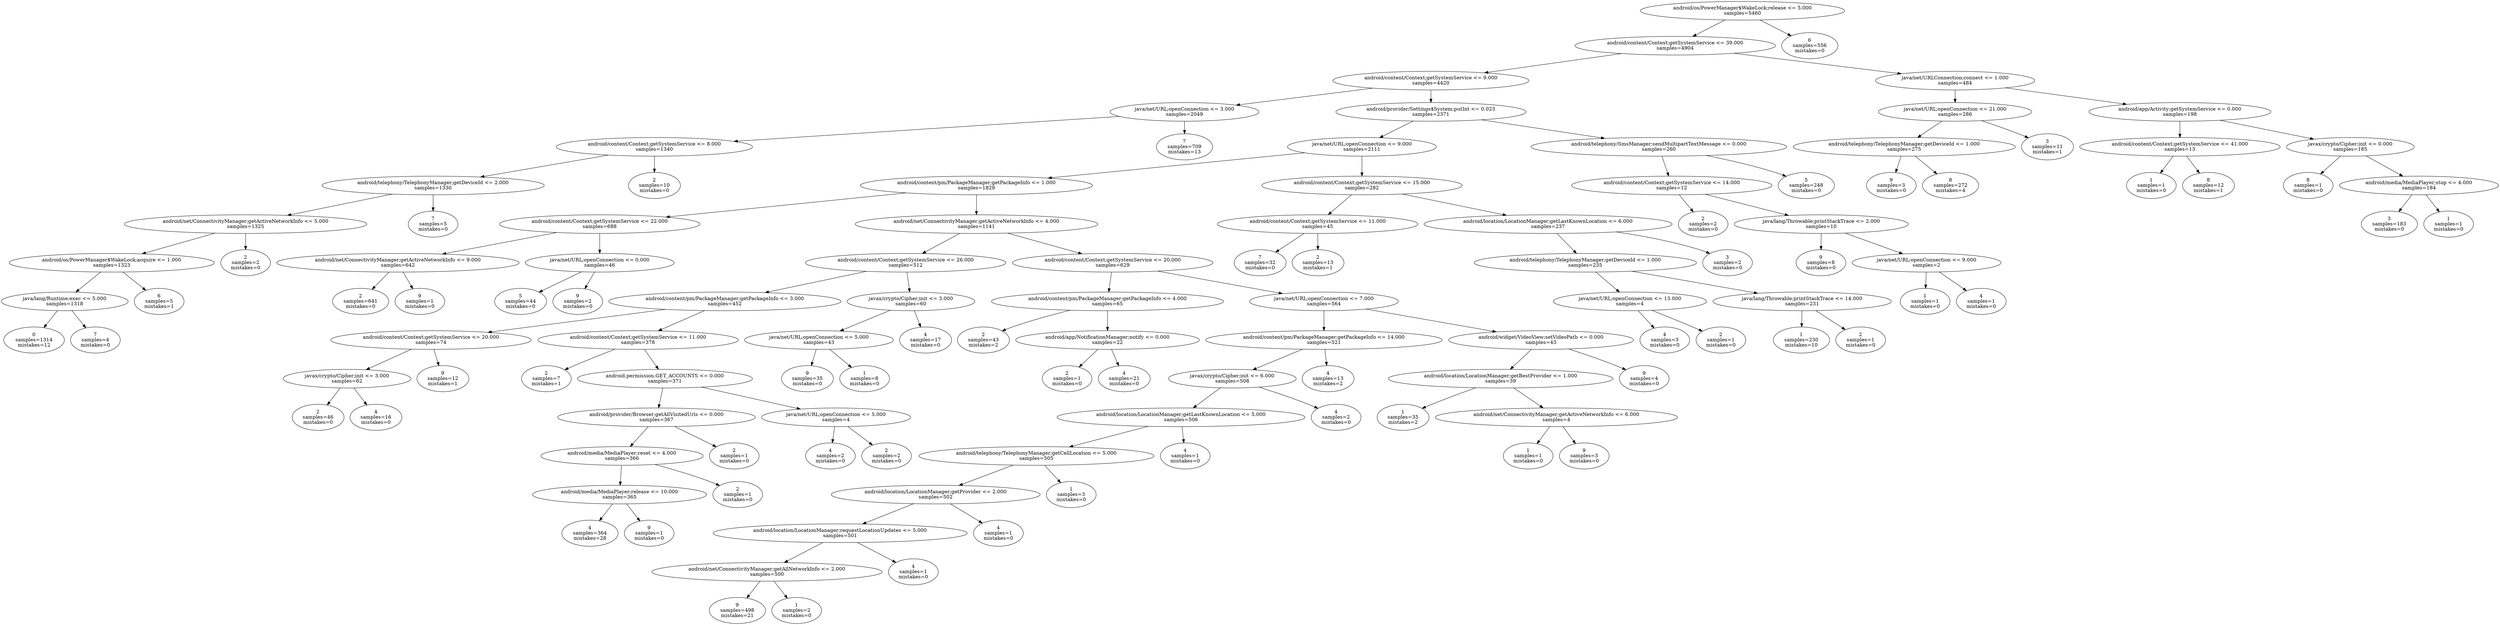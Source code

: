 digraph ClusteringTree {
n_0 [label="android/os/PowerManager$WakeLock;release <= 5.000
samples=\5460"];
n_1 [label="android/content/Context;getSystemService <= 39.000
samples=\4904"];
n_2 [label="6
samples=\556
mistakes=\0"];
n_3 [label="android/content/Context;getSystemService <= 9.000
samples=\4420"];
n_4 [label="java/net/URLConnection;connect <= 1.000
samples=\484"];
n_5 [label="java/net/URL;openConnection <= 3.000
samples=\2049"];
n_6 [label="android/provider/Settings$System;putInt <= 0.023
samples=\2371"];
n_7 [label="java/net/URL;openConnection <= 21.000
samples=\286"];
n_8 [label="android/app/Activity;getSystemService <= 0.000
samples=\198"];
n_9 [label="android/content/Context;getSystemService <= 8.000
samples=\1340"];
n_10 [label="7
samples=\709
mistakes=\13"];
n_11 [label="java/net/URL;openConnection <= 9.000
samples=\2111"];
n_12 [label="android/telephony/SmsManager;sendMultipartTextMessage <= 0.000
samples=\260"];
n_13 [label="android/telephony/TelephonyManager;getDeviceId <= 1.000
samples=\275"];
n_14 [label="3
samples=\11
mistakes=\1"];
n_15 [label="android/content/Context;getSystemService <= 41.000
samples=\13"];
n_16 [label="javax/crypto/Cipher;init <= 0.000
samples=\185"];
n_17 [label="android/telephony/TelephonyManager;getDeviceId <= 2.000
samples=\1330"];
n_18 [label="2
samples=\10
mistakes=\0"];
n_19 [label="android/content/pm/PackageManager;getPackageInfo <= 1.000
samples=\1829"];
n_20 [label="android/content/Context;getSystemService <= 15.000
samples=\282"];
n_21 [label="android/content/Context;getSystemService <= 14.000
samples=\12"];
n_22 [label="5
samples=\248
mistakes=\0"];
n_23 [label="9
samples=\3
mistakes=\0"];
n_24 [label="8
samples=\272
mistakes=\4"];
n_25 [label="1
samples=\1
mistakes=\0"];
n_26 [label="8
samples=\12
mistakes=\1"];
n_27 [label="8
samples=\1
mistakes=\0"];
n_28 [label="android/media/MediaPlayer;stop <= 4.000
samples=\184"];
n_29 [label="android/net/ConnectivityManager;getActiveNetworkInfo <= 5.000
samples=\1325"];
n_30 [label="7
samples=\5
mistakes=\0"];
n_31 [label="android/content/Context;getSystemService <= 22.000
samples=\688"];
n_32 [label="android/net/ConnectivityManager;getActiveNetworkInfo <= 4.000
samples=\1141"];
n_33 [label="android/content/Context;getSystemService <= 11.000
samples=\45"];
n_34 [label="android/location/LocationManager;getLastKnownLocation <= 6.000
samples=\237"];
n_35 [label="2
samples=\2
mistakes=\0"];
n_36 [label="java/lang/Throwable;printStackTrace <= 2.000
samples=\10"];
n_37 [label="3
samples=\183
mistakes=\0"];
n_38 [label="1
samples=\1
mistakes=\0"];
n_39 [label="android/os/PowerManager$WakeLock;acquire <= 1.000
samples=\1323"];
n_40 [label="2
samples=\2
mistakes=\0"];
n_41 [label="android/net/ConnectivityManager;getActiveNetworkInfo <= 9.000
samples=\642"];
n_42 [label="java/net/URL;openConnection <= 0.000
samples=\46"];
n_43 [label="android/content/Context;getSystemService <= 26.000
samples=\512"];
n_44 [label="android/content/Context;getSystemService <= 20.000
samples=\629"];
n_45 [label="7
samples=\32
mistakes=\0"];
n_46 [label="2
samples=\13
mistakes=\1"];
n_47 [label="android/telephony/TelephonyManager;getDeviceId <= 1.000
samples=\235"];
n_48 [label="3
samples=\2
mistakes=\0"];
n_49 [label="9
samples=\8
mistakes=\0"];
n_50 [label="java/net/URL;openConnection <= 9.000
samples=\2"];
n_51 [label="java/lang/Runtime;exec <= 5.000
samples=\1318"];
n_52 [label="6
samples=\5
mistakes=\1"];
n_53 [label="2
samples=\641
mistakes=\0"];
n_54 [label="9
samples=\1
mistakes=\0"];
n_55 [label="5
samples=\44
mistakes=\0"];
n_56 [label="9
samples=\2
mistakes=\0"];
n_57 [label="android/content/pm/PackageManager;getPackageInfo <= 3.000
samples=\452"];
n_58 [label="javax/crypto/Cipher;init <= 3.000
samples=\60"];
n_59 [label="android/content/pm/PackageManager;getPackageInfo <= 4.000
samples=\65"];
n_60 [label="java/net/URL;openConnection <= 7.000
samples=\564"];
n_61 [label="java/net/URL;openConnection <= 13.000
samples=\4"];
n_62 [label="java/lang/Throwable;printStackTrace <= 14.000
samples=\231"];
n_63 [label="1
samples=\1
mistakes=\0"];
n_64 [label="4
samples=\1
mistakes=\0"];
n_65 [label="0
samples=\1314
mistakes=\12"];
n_66 [label="7
samples=\4
mistakes=\0"];
n_67 [label="android/content/Context;getSystemService <= 20.000
samples=\74"];
n_68 [label="android/content/Context;getSystemService <= 11.000
samples=\378"];
n_69 [label="java/net/URL;openConnection <= 5.000
samples=\43"];
n_70 [label="4
samples=\17
mistakes=\0"];
n_71 [label="2
samples=\43
mistakes=\2"];
n_72 [label="android/app/NotificationManager;notify <= 0.000
samples=\22"];
n_73 [label="android/content/pm/PackageManager;getPackageInfo <= 14.000
samples=\521"];
n_74 [label="android/widget/VideoView;setVideoPath <= 0.000
samples=\43"];
n_75 [label="4
samples=\3
mistakes=\0"];
n_76 [label="2
samples=\1
mistakes=\0"];
n_77 [label="1
samples=\230
mistakes=\10"];
n_78 [label="2
samples=\1
mistakes=\0"];
n_79 [label="javax/crypto/Cipher;init <= 3.000
samples=\62"];
n_80 [label="9
samples=\12
mistakes=\1"];
n_81 [label="2
samples=\7
mistakes=\1"];
n_82 [label="android.permission.GET_ACCOUNTS <= 0.000
samples=\371"];
n_83 [label="9
samples=\35
mistakes=\0"];
n_84 [label="1
samples=\8
mistakes=\0"];
n_85 [label="2
samples=\1
mistakes=\0"];
n_86 [label="4
samples=\21
mistakes=\0"];
n_87 [label="javax/crypto/Cipher;init <= 6.000
samples=\508"];
n_88 [label="4
samples=\13
mistakes=\2"];
n_89 [label="android/location/LocationManager;getBestProvider <= 1.000
samples=\39"];
n_90 [label="9
samples=\4
mistakes=\0"];
n_91 [label="2
samples=\46
mistakes=\0"];
n_92 [label="4
samples=\16
mistakes=\0"];
n_93 [label="android/provider/Browser;getAllVisitedUrls <= 0.000
samples=\367"];
n_94 [label="java/net/URL;openConnection <= 5.000
samples=\4"];
n_95 [label="android/location/LocationManager;getLastKnownLocation <= 5.000
samples=\506"];
n_96 [label="4
samples=\2
mistakes=\0"];
n_97 [label="1
samples=\35
mistakes=\2"];
n_98 [label="android/net/ConnectivityManager;getActiveNetworkInfo <= 6.000
samples=\4"];
n_99 [label="android/media/MediaPlayer;reset <= 4.000
samples=\366"];
n_100 [label="2
samples=\1
mistakes=\0"];
n_101 [label="4
samples=\2
mistakes=\0"];
n_102 [label="2
samples=\2
mistakes=\0"];
n_103 [label="android/telephony/TelephonyManager;getCellLocation <= 5.000
samples=\505"];
n_104 [label="4
samples=\1
mistakes=\0"];
n_105 [label="1
samples=\1
mistakes=\0"];
n_106 [label="9
samples=\3
mistakes=\0"];
n_107 [label="android/media/MediaPlayer;release <= 10.000
samples=\365"];
n_108 [label="2
samples=\1
mistakes=\0"];
n_109 [label="android/location/LocationManager;getProvider <= 2.000
samples=\502"];
n_110 [label="1
samples=\3
mistakes=\0"];
n_111 [label="4
samples=\364
mistakes=\28"];
n_112 [label="9
samples=\1
mistakes=\0"];
n_113 [label="android/location/LocationManager;requestLocationUpdates <= 5.000
samples=\501"];
n_114 [label="4
samples=\1
mistakes=\0"];
n_115 [label="android/net/ConnectivityManager;getAllNetworkInfo <= 2.000
samples=\500"];
n_116 [label="4
samples=\1
mistakes=\0"];
n_117 [label="9
samples=\498
mistakes=\21"];
n_118 [label="1
samples=\2
mistakes=\0"];
n_0 -> n_1;
n_0 -> n_2;
n_1 -> n_3;
n_1 -> n_4;
n_3 -> n_5;
n_3 -> n_6;
n_4 -> n_7;
n_4 -> n_8;
n_5 -> n_9;
n_5 -> n_10;
n_6 -> n_11;
n_6 -> n_12;
n_7 -> n_13;
n_7 -> n_14;
n_8 -> n_15;
n_8 -> n_16;
n_9 -> n_17;
n_9 -> n_18;
n_11 -> n_19;
n_11 -> n_20;
n_12 -> n_21;
n_12 -> n_22;
n_13 -> n_23;
n_13 -> n_24;
n_15 -> n_25;
n_15 -> n_26;
n_16 -> n_27;
n_16 -> n_28;
n_17 -> n_29;
n_17 -> n_30;
n_19 -> n_31;
n_19 -> n_32;
n_20 -> n_33;
n_20 -> n_34;
n_21 -> n_35;
n_21 -> n_36;
n_28 -> n_37;
n_28 -> n_38;
n_29 -> n_39;
n_29 -> n_40;
n_31 -> n_41;
n_31 -> n_42;
n_32 -> n_43;
n_32 -> n_44;
n_33 -> n_45;
n_33 -> n_46;
n_34 -> n_47;
n_34 -> n_48;
n_36 -> n_49;
n_36 -> n_50;
n_39 -> n_51;
n_39 -> n_52;
n_41 -> n_53;
n_41 -> n_54;
n_42 -> n_55;
n_42 -> n_56;
n_43 -> n_57;
n_43 -> n_58;
n_44 -> n_59;
n_44 -> n_60;
n_47 -> n_61;
n_47 -> n_62;
n_50 -> n_63;
n_50 -> n_64;
n_51 -> n_65;
n_51 -> n_66;
n_57 -> n_67;
n_57 -> n_68;
n_58 -> n_69;
n_58 -> n_70;
n_59 -> n_71;
n_59 -> n_72;
n_60 -> n_73;
n_60 -> n_74;
n_61 -> n_75;
n_61 -> n_76;
n_62 -> n_77;
n_62 -> n_78;
n_67 -> n_79;
n_67 -> n_80;
n_68 -> n_81;
n_68 -> n_82;
n_69 -> n_83;
n_69 -> n_84;
n_72 -> n_85;
n_72 -> n_86;
n_73 -> n_87;
n_73 -> n_88;
n_74 -> n_89;
n_74 -> n_90;
n_79 -> n_91;
n_79 -> n_92;
n_82 -> n_93;
n_82 -> n_94;
n_87 -> n_95;
n_87 -> n_96;
n_89 -> n_97;
n_89 -> n_98;
n_93 -> n_99;
n_93 -> n_100;
n_94 -> n_101;
n_94 -> n_102;
n_95 -> n_103;
n_95 -> n_104;
n_98 -> n_105;
n_98 -> n_106;
n_99 -> n_107;
n_99 -> n_108;
n_103 -> n_109;
n_103 -> n_110;
n_107 -> n_111;
n_107 -> n_112;
n_109 -> n_113;
n_109 -> n_114;
n_113 -> n_115;
n_113 -> n_116;
n_115 -> n_117;
n_115 -> n_118;
}
